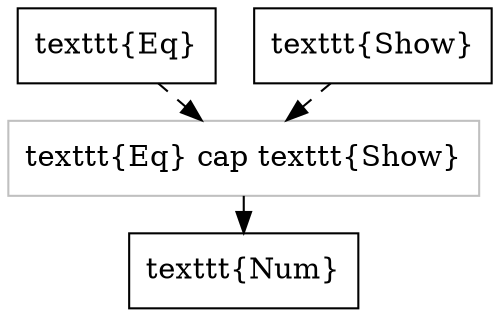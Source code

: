 digraph kinds {
	graph [ranksep=0.25];
	node [shape=box];

	"\texttt{Eq} \cap \texttt{Show}" [color=gray];

	"\texttt{Eq}" -> "\texttt{Eq} \cap \texttt{Show}" [style=dashed];
	"\texttt{Show}" -> "\texttt{Eq} \cap \texttt{Show}" [style=dashed];
	"\texttt{Eq} \cap \texttt{Show}" -> "\texttt{Num}";
}
